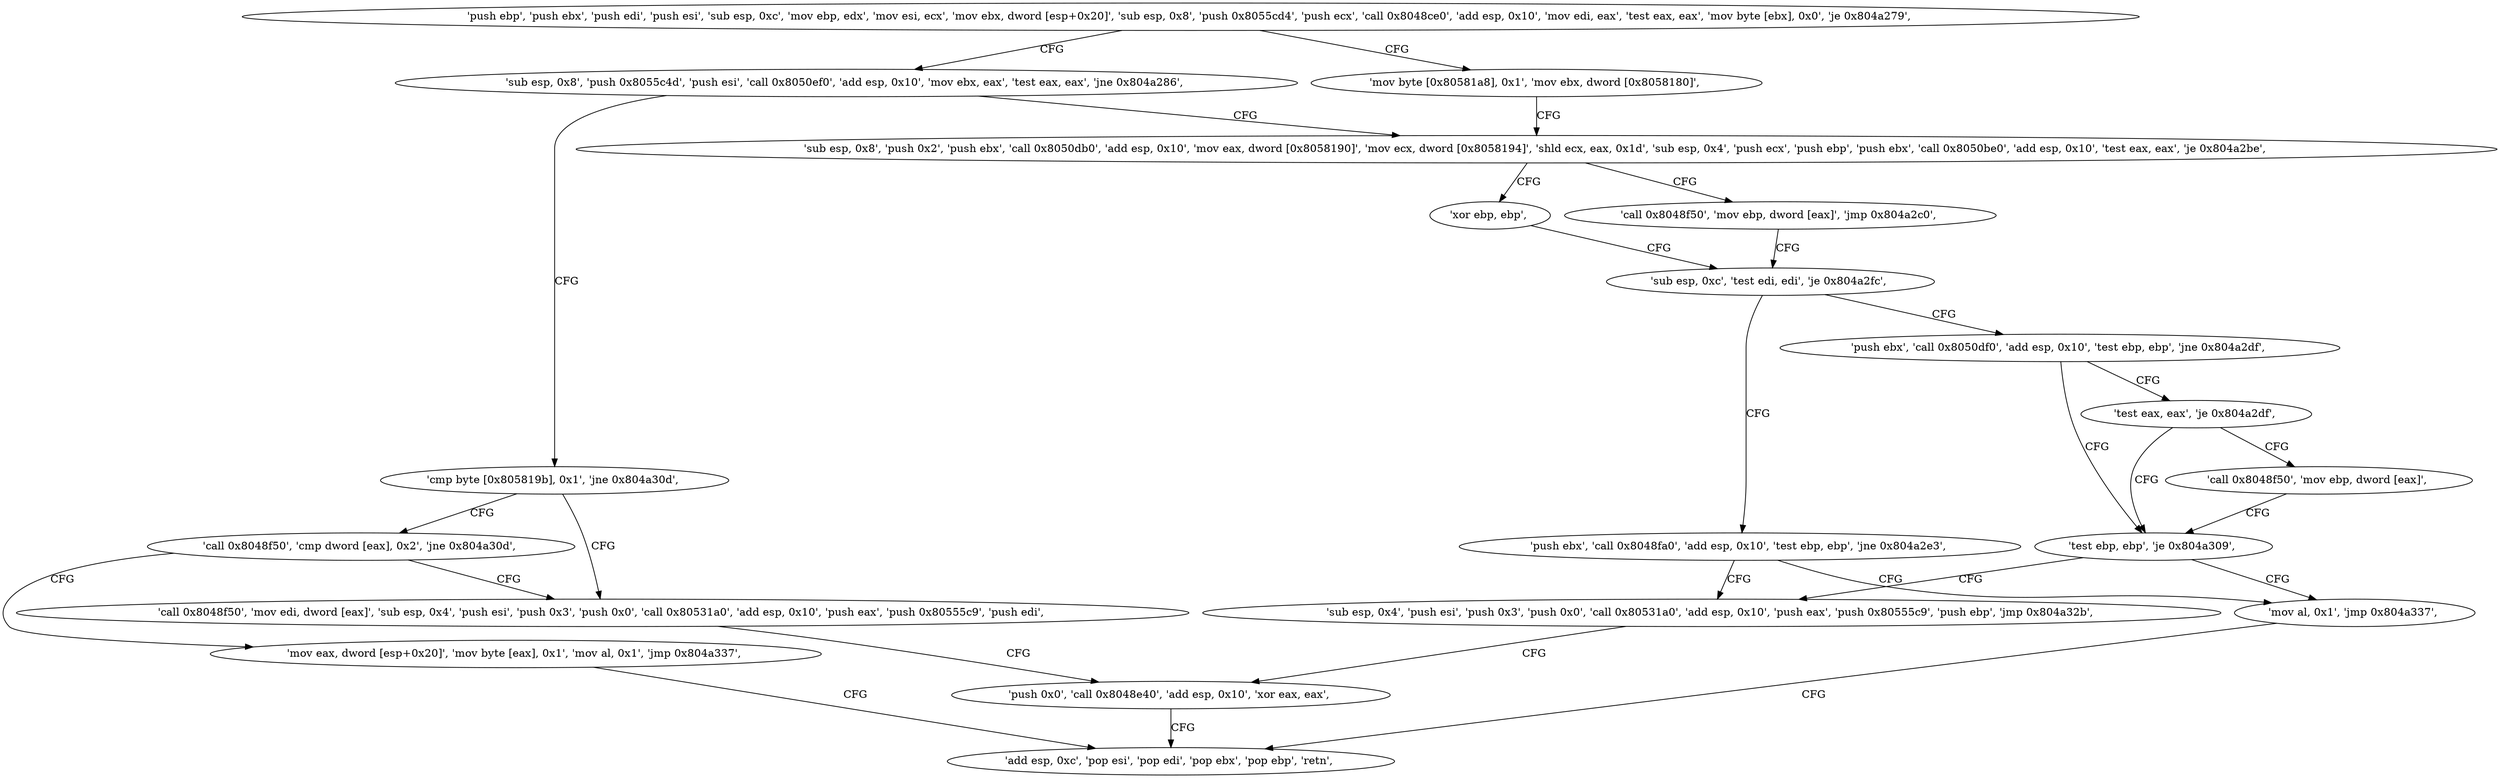 digraph "func" {
"134521360" [label = "'push ebp', 'push ebx', 'push edi', 'push esi', 'sub esp, 0xc', 'mov ebp, edx', 'mov esi, ecx', 'mov ebx, dword [esp+0x20]', 'sub esp, 0x8', 'push 0x8055cd4', 'push ecx', 'call 0x8048ce0', 'add esp, 0x10', 'mov edi, eax', 'test eax, eax', 'mov byte [ebx], 0x0', 'je 0x804a279', " ]
"134521465" [label = "'mov byte [0x80581a8], 0x1', 'mov ebx, dword [0x8058180]', " ]
"134521401" [label = "'sub esp, 0x8', 'push 0x8055c4d', 'push esi', 'call 0x8050ef0', 'add esp, 0x10', 'mov ebx, eax', 'test eax, eax', 'jne 0x804a286', " ]
"134521478" [label = "'sub esp, 0x8', 'push 0x2', 'push ebx', 'call 0x8050db0', 'add esp, 0x10', 'mov eax, dword [0x8058190]', 'mov ecx, dword [0x8058194]', 'shld ecx, eax, 0x1d', 'sub esp, 0x4', 'push ecx', 'push ebp', 'push ebx', 'call 0x8050be0', 'add esp, 0x10', 'test eax, eax', 'je 0x804a2be', " ]
"134521424" [label = "'cmp byte [0x805819b], 0x1', 'jne 0x804a30d', " ]
"134521534" [label = "'xor ebp, ebp', " ]
"134521536" [label = "'sub esp, 0xc', 'test edi, edi', 'je 0x804a2fc', " ]
"134521525" [label = "'call 0x8048f50', 'mov ebp, dword [eax]', 'jmp 0x804a2c0', " ]
"134521613" [label = "'call 0x8048f50', 'mov edi, dword [eax]', 'sub esp, 0x4', 'push esi', 'push 0x3', 'push 0x0', 'call 0x80531a0', 'add esp, 0x10', 'push eax', 'push 0x80555c9', 'push edi', " ]
"134521437" [label = "'call 0x8048f50', 'cmp dword [eax], 0x2', 'jne 0x804a30d', " ]
"134521596" [label = "'push ebx', 'call 0x8048fa0', 'add esp, 0x10', 'test ebp, ebp', 'jne 0x804a2e3', " ]
"134521571" [label = "'sub esp, 0x4', 'push esi', 'push 0x3', 'push 0x0', 'call 0x80531a0', 'add esp, 0x10', 'push eax', 'push 0x80555c9', 'push ebp', 'jmp 0x804a32b', " ]
"134521609" [label = "'mov al, 0x1', 'jmp 0x804a337', " ]
"134521543" [label = "'push ebx', 'call 0x8050df0', 'add esp, 0x10', 'test ebp, ebp', 'jne 0x804a2df', " ]
"134521567" [label = "'test ebp, ebp', 'je 0x804a309', " ]
"134521556" [label = "'test eax, eax', 'je 0x804a2df', " ]
"134521643" [label = "'push 0x0', 'call 0x8048e40', 'add esp, 0x10', 'xor eax, eax', " ]
"134521451" [label = "'mov eax, dword [esp+0x20]', 'mov byte [eax], 0x1', 'mov al, 0x1', 'jmp 0x804a337', " ]
"134521655" [label = "'add esp, 0xc', 'pop esi', 'pop edi', 'pop ebx', 'pop ebp', 'retn', " ]
"134521560" [label = "'call 0x8048f50', 'mov ebp, dword [eax]', " ]
"134521360" -> "134521465" [ label = "CFG" ]
"134521360" -> "134521401" [ label = "CFG" ]
"134521465" -> "134521478" [ label = "CFG" ]
"134521401" -> "134521478" [ label = "CFG" ]
"134521401" -> "134521424" [ label = "CFG" ]
"134521478" -> "134521534" [ label = "CFG" ]
"134521478" -> "134521525" [ label = "CFG" ]
"134521424" -> "134521613" [ label = "CFG" ]
"134521424" -> "134521437" [ label = "CFG" ]
"134521534" -> "134521536" [ label = "CFG" ]
"134521536" -> "134521596" [ label = "CFG" ]
"134521536" -> "134521543" [ label = "CFG" ]
"134521525" -> "134521536" [ label = "CFG" ]
"134521613" -> "134521643" [ label = "CFG" ]
"134521437" -> "134521613" [ label = "CFG" ]
"134521437" -> "134521451" [ label = "CFG" ]
"134521596" -> "134521571" [ label = "CFG" ]
"134521596" -> "134521609" [ label = "CFG" ]
"134521571" -> "134521643" [ label = "CFG" ]
"134521609" -> "134521655" [ label = "CFG" ]
"134521543" -> "134521567" [ label = "CFG" ]
"134521543" -> "134521556" [ label = "CFG" ]
"134521567" -> "134521609" [ label = "CFG" ]
"134521567" -> "134521571" [ label = "CFG" ]
"134521556" -> "134521567" [ label = "CFG" ]
"134521556" -> "134521560" [ label = "CFG" ]
"134521643" -> "134521655" [ label = "CFG" ]
"134521451" -> "134521655" [ label = "CFG" ]
"134521560" -> "134521567" [ label = "CFG" ]
}
